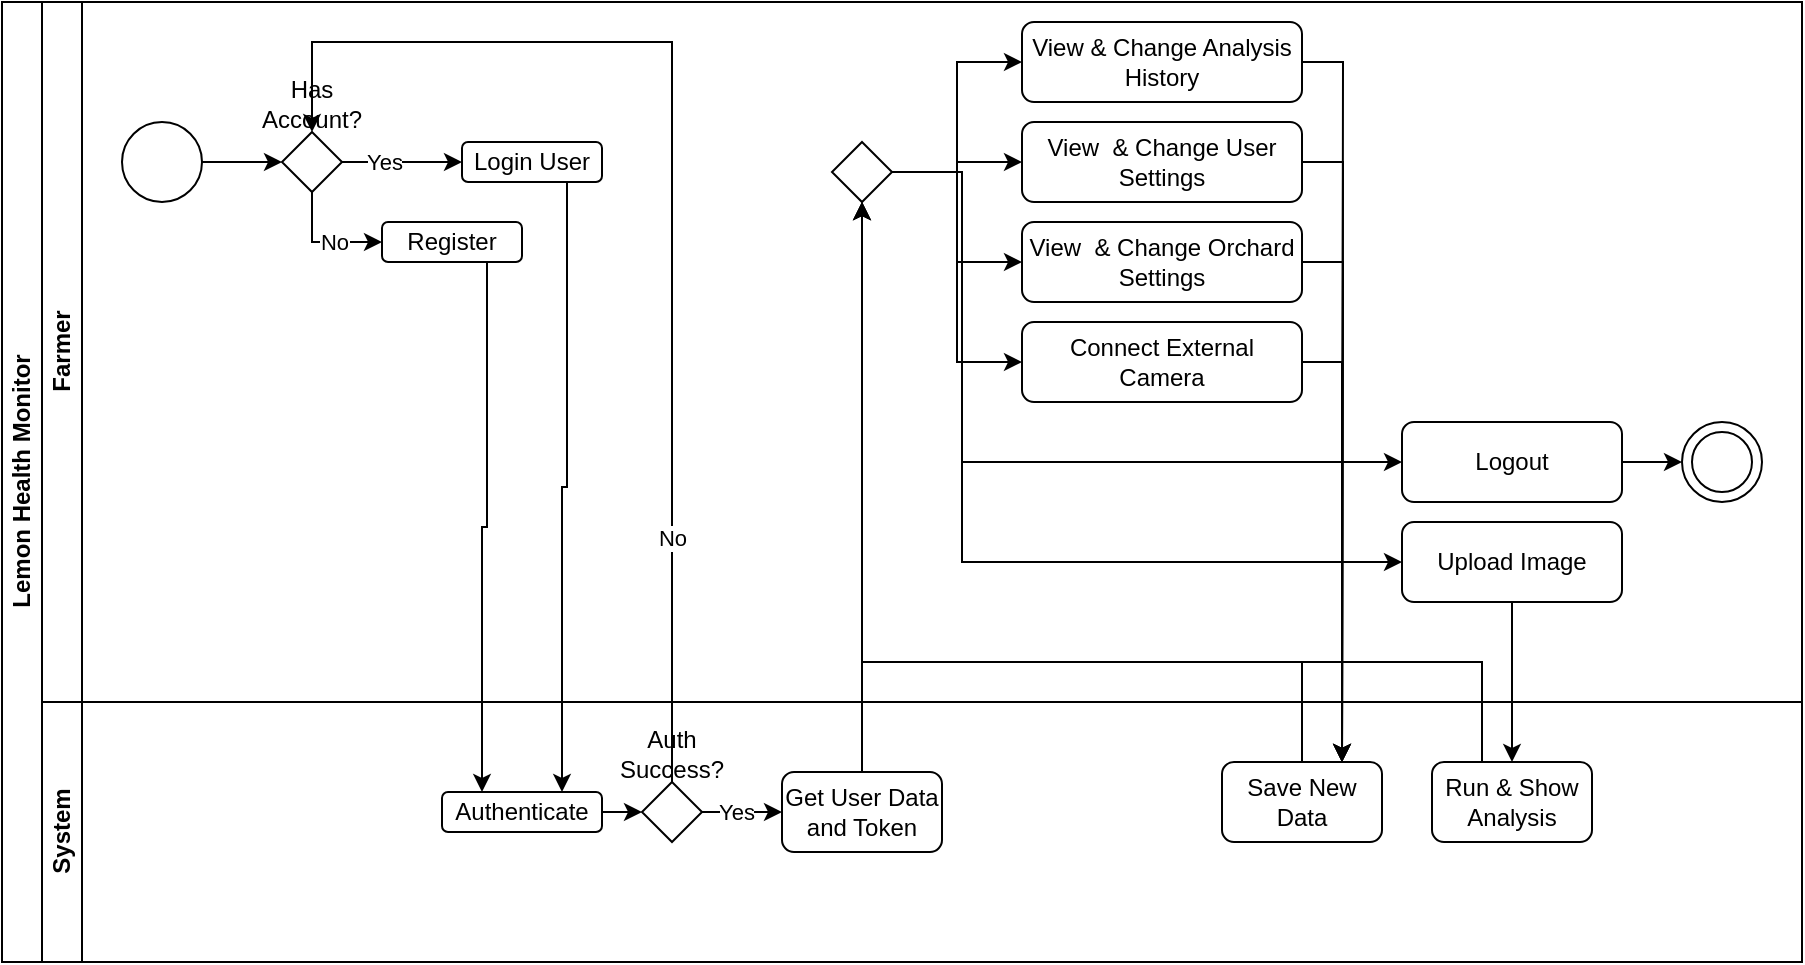 <mxfile version="28.2.7">
  <diagram id="prtHgNgQTEPvFCAcTncT" name="Page-1">
    <mxGraphModel dx="1042" dy="527" grid="1" gridSize="10" guides="1" tooltips="1" connect="1" arrows="1" fold="1" page="1" pageScale="1" pageWidth="827" pageHeight="1169" math="0" shadow="0">
      <root>
        <mxCell id="0" />
        <mxCell id="1" parent="0" />
        <mxCell id="dNxyNK7c78bLwvsdeMH5-19" value="Lemon Health Monitor" style="swimlane;html=1;childLayout=stackLayout;resizeParent=1;resizeParentMax=0;horizontal=0;startSize=20;horizontalStack=0;" parent="1" vertex="1">
          <mxGeometry x="40" y="40" width="900" height="480" as="geometry" />
        </mxCell>
        <mxCell id="dNxyNK7c78bLwvsdeMH5-20" value="Farmer" style="swimlane;html=1;startSize=20;horizontal=0;" parent="dNxyNK7c78bLwvsdeMH5-19" vertex="1">
          <mxGeometry x="20" width="880" height="350" as="geometry" />
        </mxCell>
        <mxCell id="U5Mm1svxyyShNQMjFFc--8" style="edgeStyle=orthogonalEdgeStyle;rounded=0;orthogonalLoop=1;jettySize=auto;html=1;exitX=1;exitY=0.5;exitDx=0;exitDy=0;entryX=0;entryY=0.5;entryDx=0;entryDy=0;" edge="1" parent="dNxyNK7c78bLwvsdeMH5-20" source="dNxyNK7c78bLwvsdeMH5-23" target="U5Mm1svxyyShNQMjFFc--7">
          <mxGeometry relative="1" as="geometry" />
        </mxCell>
        <mxCell id="dNxyNK7c78bLwvsdeMH5-23" value="" style="ellipse;whiteSpace=wrap;html=1;fillColor=default;" parent="dNxyNK7c78bLwvsdeMH5-20" vertex="1">
          <mxGeometry x="40" y="60" width="40" height="40" as="geometry" />
        </mxCell>
        <mxCell id="U5Mm1svxyyShNQMjFFc--5" value="Login User" style="rounded=1;whiteSpace=wrap;html=1;" vertex="1" parent="dNxyNK7c78bLwvsdeMH5-20">
          <mxGeometry x="210" y="70" width="70" height="20" as="geometry" />
        </mxCell>
        <mxCell id="U5Mm1svxyyShNQMjFFc--10" style="edgeStyle=orthogonalEdgeStyle;rounded=0;orthogonalLoop=1;jettySize=auto;html=1;exitX=1;exitY=0.5;exitDx=0;exitDy=0;entryX=0;entryY=0.5;entryDx=0;entryDy=0;" edge="1" parent="dNxyNK7c78bLwvsdeMH5-20" source="U5Mm1svxyyShNQMjFFc--7" target="U5Mm1svxyyShNQMjFFc--5">
          <mxGeometry relative="1" as="geometry" />
        </mxCell>
        <mxCell id="U5Mm1svxyyShNQMjFFc--11" value="Yes" style="edgeLabel;html=1;align=center;verticalAlign=middle;resizable=0;points=[];" vertex="1" connectable="0" parent="U5Mm1svxyyShNQMjFFc--10">
          <mxGeometry x="-0.12" y="2" relative="1" as="geometry">
            <mxPoint x="-6" y="2" as="offset" />
          </mxGeometry>
        </mxCell>
        <mxCell id="U5Mm1svxyyShNQMjFFc--12" style="edgeStyle=orthogonalEdgeStyle;rounded=0;orthogonalLoop=1;jettySize=auto;html=1;exitX=0.5;exitY=1;exitDx=0;exitDy=0;entryX=0;entryY=0.5;entryDx=0;entryDy=0;" edge="1" parent="dNxyNK7c78bLwvsdeMH5-20" source="U5Mm1svxyyShNQMjFFc--7" target="U5Mm1svxyyShNQMjFFc--9">
          <mxGeometry relative="1" as="geometry" />
        </mxCell>
        <mxCell id="U5Mm1svxyyShNQMjFFc--13" value="No" style="edgeLabel;html=1;align=center;verticalAlign=middle;resizable=0;points=[];" vertex="1" connectable="0" parent="U5Mm1svxyyShNQMjFFc--12">
          <mxGeometry x="0.589" y="1" relative="1" as="geometry">
            <mxPoint x="-12" y="1" as="offset" />
          </mxGeometry>
        </mxCell>
        <mxCell id="U5Mm1svxyyShNQMjFFc--7" value="Has Account?&lt;div&gt;&lt;/div&gt;&lt;div&gt;&lt;br&gt;&lt;/div&gt;&lt;div&gt;&lt;br&gt;&lt;/div&gt;&lt;div&gt;&lt;br&gt;&lt;/div&gt;&lt;div&gt;&lt;br&gt;&lt;/div&gt;" style="rhombus;whiteSpace=wrap;html=1;" vertex="1" parent="dNxyNK7c78bLwvsdeMH5-20">
          <mxGeometry x="120" y="65" width="30" height="30" as="geometry" />
        </mxCell>
        <mxCell id="U5Mm1svxyyShNQMjFFc--9" value="Register" style="rounded=1;whiteSpace=wrap;html=1;" vertex="1" parent="dNxyNK7c78bLwvsdeMH5-20">
          <mxGeometry x="170" y="110" width="70" height="20" as="geometry" />
        </mxCell>
        <mxCell id="U5Mm1svxyyShNQMjFFc--38" style="edgeStyle=orthogonalEdgeStyle;rounded=0;orthogonalLoop=1;jettySize=auto;html=1;exitX=1;exitY=0.5;exitDx=0;exitDy=0;entryX=0;entryY=0.5;entryDx=0;entryDy=0;" edge="1" parent="dNxyNK7c78bLwvsdeMH5-20" source="U5Mm1svxyyShNQMjFFc--30" target="U5Mm1svxyyShNQMjFFc--32">
          <mxGeometry relative="1" as="geometry" />
        </mxCell>
        <mxCell id="U5Mm1svxyyShNQMjFFc--39" style="edgeStyle=orthogonalEdgeStyle;rounded=0;orthogonalLoop=1;jettySize=auto;html=1;exitX=1;exitY=0.5;exitDx=0;exitDy=0;entryX=0;entryY=0.5;entryDx=0;entryDy=0;" edge="1" parent="dNxyNK7c78bLwvsdeMH5-20" source="U5Mm1svxyyShNQMjFFc--30" target="U5Mm1svxyyShNQMjFFc--33">
          <mxGeometry relative="1" as="geometry" />
        </mxCell>
        <mxCell id="U5Mm1svxyyShNQMjFFc--40" style="edgeStyle=orthogonalEdgeStyle;rounded=0;orthogonalLoop=1;jettySize=auto;html=1;exitX=1;exitY=0.5;exitDx=0;exitDy=0;entryX=0;entryY=0.5;entryDx=0;entryDy=0;" edge="1" parent="dNxyNK7c78bLwvsdeMH5-20" source="U5Mm1svxyyShNQMjFFc--30" target="U5Mm1svxyyShNQMjFFc--34">
          <mxGeometry relative="1" as="geometry" />
        </mxCell>
        <mxCell id="U5Mm1svxyyShNQMjFFc--41" style="edgeStyle=orthogonalEdgeStyle;rounded=0;orthogonalLoop=1;jettySize=auto;html=1;exitX=1;exitY=0.5;exitDx=0;exitDy=0;entryX=0;entryY=0.5;entryDx=0;entryDy=0;" edge="1" parent="dNxyNK7c78bLwvsdeMH5-20" source="U5Mm1svxyyShNQMjFFc--30" target="U5Mm1svxyyShNQMjFFc--35">
          <mxGeometry relative="1" as="geometry" />
        </mxCell>
        <mxCell id="U5Mm1svxyyShNQMjFFc--42" style="edgeStyle=orthogonalEdgeStyle;rounded=0;orthogonalLoop=1;jettySize=auto;html=1;exitX=1;exitY=0.5;exitDx=0;exitDy=0;entryX=0;entryY=0.5;entryDx=0;entryDy=0;" edge="1" parent="dNxyNK7c78bLwvsdeMH5-20" source="U5Mm1svxyyShNQMjFFc--30" target="U5Mm1svxyyShNQMjFFc--36">
          <mxGeometry relative="1" as="geometry">
            <Array as="points">
              <mxPoint x="460" y="85" />
              <mxPoint x="460" y="230" />
            </Array>
          </mxGeometry>
        </mxCell>
        <mxCell id="U5Mm1svxyyShNQMjFFc--43" style="edgeStyle=orthogonalEdgeStyle;rounded=0;orthogonalLoop=1;jettySize=auto;html=1;exitX=1;exitY=0.5;exitDx=0;exitDy=0;entryX=0;entryY=0.5;entryDx=0;entryDy=0;" edge="1" parent="dNxyNK7c78bLwvsdeMH5-20" source="U5Mm1svxyyShNQMjFFc--30" target="U5Mm1svxyyShNQMjFFc--37">
          <mxGeometry relative="1" as="geometry">
            <Array as="points">
              <mxPoint x="460" y="85" />
              <mxPoint x="460" y="280" />
            </Array>
          </mxGeometry>
        </mxCell>
        <mxCell id="U5Mm1svxyyShNQMjFFc--30" value="&lt;div&gt;&lt;br&gt;&lt;/div&gt;" style="rhombus;whiteSpace=wrap;html=1;" vertex="1" parent="dNxyNK7c78bLwvsdeMH5-20">
          <mxGeometry x="395" y="70" width="30" height="30" as="geometry" />
        </mxCell>
        <mxCell id="U5Mm1svxyyShNQMjFFc--77" style="edgeStyle=orthogonalEdgeStyle;rounded=0;orthogonalLoop=1;jettySize=auto;html=1;exitX=1;exitY=0.5;exitDx=0;exitDy=0;" edge="1" parent="dNxyNK7c78bLwvsdeMH5-20" source="U5Mm1svxyyShNQMjFFc--32">
          <mxGeometry relative="1" as="geometry">
            <mxPoint x="650" y="380" as="targetPoint" />
          </mxGeometry>
        </mxCell>
        <mxCell id="U5Mm1svxyyShNQMjFFc--32" value="View &amp;amp; Change Analysis History" style="rounded=1;whiteSpace=wrap;html=1;" vertex="1" parent="dNxyNK7c78bLwvsdeMH5-20">
          <mxGeometry x="490" y="10" width="140" height="40" as="geometry" />
        </mxCell>
        <mxCell id="U5Mm1svxyyShNQMjFFc--76" style="edgeStyle=orthogonalEdgeStyle;rounded=0;orthogonalLoop=1;jettySize=auto;html=1;exitX=1;exitY=0.5;exitDx=0;exitDy=0;" edge="1" parent="dNxyNK7c78bLwvsdeMH5-20" source="U5Mm1svxyyShNQMjFFc--33">
          <mxGeometry relative="1" as="geometry">
            <mxPoint x="650" y="380" as="targetPoint" />
          </mxGeometry>
        </mxCell>
        <mxCell id="U5Mm1svxyyShNQMjFFc--33" value="View&amp;nbsp;&amp;nbsp;&amp;amp; Change&amp;nbsp;User Settings" style="rounded=1;whiteSpace=wrap;html=1;" vertex="1" parent="dNxyNK7c78bLwvsdeMH5-20">
          <mxGeometry x="490" y="60" width="140" height="40" as="geometry" />
        </mxCell>
        <mxCell id="U5Mm1svxyyShNQMjFFc--75" style="edgeStyle=orthogonalEdgeStyle;rounded=0;orthogonalLoop=1;jettySize=auto;html=1;exitX=1;exitY=0.5;exitDx=0;exitDy=0;" edge="1" parent="dNxyNK7c78bLwvsdeMH5-20" source="U5Mm1svxyyShNQMjFFc--34">
          <mxGeometry relative="1" as="geometry">
            <mxPoint x="650" y="380" as="targetPoint" />
          </mxGeometry>
        </mxCell>
        <mxCell id="U5Mm1svxyyShNQMjFFc--34" value="View&amp;nbsp;&amp;nbsp;&amp;amp; Change&amp;nbsp;Orchard Settings" style="rounded=1;whiteSpace=wrap;html=1;" vertex="1" parent="dNxyNK7c78bLwvsdeMH5-20">
          <mxGeometry x="490" y="110" width="140" height="40" as="geometry" />
        </mxCell>
        <mxCell id="U5Mm1svxyyShNQMjFFc--35" value="Connect External Camera" style="rounded=1;whiteSpace=wrap;html=1;" vertex="1" parent="dNxyNK7c78bLwvsdeMH5-20">
          <mxGeometry x="490" y="160" width="140" height="40" as="geometry" />
        </mxCell>
        <mxCell id="U5Mm1svxyyShNQMjFFc--55" style="edgeStyle=orthogonalEdgeStyle;rounded=0;orthogonalLoop=1;jettySize=auto;html=1;exitX=1;exitY=0.5;exitDx=0;exitDy=0;entryX=0;entryY=0.5;entryDx=0;entryDy=0;" edge="1" parent="dNxyNK7c78bLwvsdeMH5-20" source="U5Mm1svxyyShNQMjFFc--36" target="U5Mm1svxyyShNQMjFFc--52">
          <mxGeometry relative="1" as="geometry" />
        </mxCell>
        <mxCell id="U5Mm1svxyyShNQMjFFc--36" value="Logout" style="rounded=1;whiteSpace=wrap;html=1;" vertex="1" parent="dNxyNK7c78bLwvsdeMH5-20">
          <mxGeometry x="680" y="210" width="110" height="40" as="geometry" />
        </mxCell>
        <mxCell id="U5Mm1svxyyShNQMjFFc--37" value="Upload Image" style="rounded=1;whiteSpace=wrap;html=1;" vertex="1" parent="dNxyNK7c78bLwvsdeMH5-20">
          <mxGeometry x="680" y="260" width="110" height="40" as="geometry" />
        </mxCell>
        <mxCell id="U5Mm1svxyyShNQMjFFc--54" value="" style="group" vertex="1" connectable="0" parent="dNxyNK7c78bLwvsdeMH5-20">
          <mxGeometry x="820" y="210" width="40" height="40" as="geometry" />
        </mxCell>
        <mxCell id="U5Mm1svxyyShNQMjFFc--52" value="" style="ellipse;whiteSpace=wrap;html=1;fillColor=default;" vertex="1" parent="U5Mm1svxyyShNQMjFFc--54">
          <mxGeometry width="40" height="40" as="geometry" />
        </mxCell>
        <mxCell id="U5Mm1svxyyShNQMjFFc--53" value="" style="ellipse;whiteSpace=wrap;html=1;fillColor=light-dark(#FFFFFF,#FFFFFF);" vertex="1" parent="U5Mm1svxyyShNQMjFFc--54">
          <mxGeometry x="5" y="5" width="30" height="30" as="geometry" />
        </mxCell>
        <mxCell id="U5Mm1svxyyShNQMjFFc--22" style="edgeStyle=orthogonalEdgeStyle;rounded=0;orthogonalLoop=1;jettySize=auto;html=1;exitX=0.75;exitY=1;exitDx=0;exitDy=0;entryX=0.25;entryY=0;entryDx=0;entryDy=0;" edge="1" parent="dNxyNK7c78bLwvsdeMH5-19" source="U5Mm1svxyyShNQMjFFc--9" target="U5Mm1svxyyShNQMjFFc--19">
          <mxGeometry relative="1" as="geometry" />
        </mxCell>
        <mxCell id="U5Mm1svxyyShNQMjFFc--23" style="edgeStyle=orthogonalEdgeStyle;rounded=0;orthogonalLoop=1;jettySize=auto;html=1;exitX=0.75;exitY=1;exitDx=0;exitDy=0;entryX=0.75;entryY=0;entryDx=0;entryDy=0;" edge="1" parent="dNxyNK7c78bLwvsdeMH5-19" source="U5Mm1svxyyShNQMjFFc--5" target="U5Mm1svxyyShNQMjFFc--19">
          <mxGeometry relative="1" as="geometry" />
        </mxCell>
        <mxCell id="U5Mm1svxyyShNQMjFFc--17" style="edgeStyle=orthogonalEdgeStyle;rounded=0;orthogonalLoop=1;jettySize=auto;html=1;exitX=0.5;exitY=0;exitDx=0;exitDy=0;entryX=0.5;entryY=0;entryDx=0;entryDy=0;" edge="1" parent="dNxyNK7c78bLwvsdeMH5-19" source="U5Mm1svxyyShNQMjFFc--14" target="U5Mm1svxyyShNQMjFFc--7">
          <mxGeometry relative="1" as="geometry">
            <Array as="points">
              <mxPoint x="335" y="20" />
              <mxPoint x="155" y="20" />
            </Array>
          </mxGeometry>
        </mxCell>
        <mxCell id="U5Mm1svxyyShNQMjFFc--18" value="No" style="edgeLabel;html=1;align=center;verticalAlign=middle;resizable=0;points=[];" vertex="1" connectable="0" parent="U5Mm1svxyyShNQMjFFc--17">
          <mxGeometry x="-0.095" y="1" relative="1" as="geometry">
            <mxPoint x="1" y="147" as="offset" />
          </mxGeometry>
        </mxCell>
        <mxCell id="U5Mm1svxyyShNQMjFFc--31" style="edgeStyle=orthogonalEdgeStyle;rounded=0;orthogonalLoop=1;jettySize=auto;html=1;exitX=0.5;exitY=0;exitDx=0;exitDy=0;entryX=0.5;entryY=1;entryDx=0;entryDy=0;" edge="1" parent="dNxyNK7c78bLwvsdeMH5-19" source="U5Mm1svxyyShNQMjFFc--27" target="U5Mm1svxyyShNQMjFFc--30">
          <mxGeometry relative="1" as="geometry" />
        </mxCell>
        <mxCell id="dNxyNK7c78bLwvsdeMH5-21" value="System" style="swimlane;html=1;startSize=20;horizontal=0;" parent="dNxyNK7c78bLwvsdeMH5-19" vertex="1">
          <mxGeometry x="20" y="350" width="880" height="130" as="geometry" />
        </mxCell>
        <mxCell id="U5Mm1svxyyShNQMjFFc--26" style="edgeStyle=orthogonalEdgeStyle;rounded=0;orthogonalLoop=1;jettySize=auto;html=1;exitX=1;exitY=0.5;exitDx=0;exitDy=0;entryX=0;entryY=0.5;entryDx=0;entryDy=0;" edge="1" parent="dNxyNK7c78bLwvsdeMH5-21" source="U5Mm1svxyyShNQMjFFc--19" target="U5Mm1svxyyShNQMjFFc--14">
          <mxGeometry relative="1" as="geometry" />
        </mxCell>
        <mxCell id="U5Mm1svxyyShNQMjFFc--19" value="Authenticate" style="rounded=1;whiteSpace=wrap;html=1;" vertex="1" parent="dNxyNK7c78bLwvsdeMH5-21">
          <mxGeometry x="200" y="45" width="80" height="20" as="geometry" />
        </mxCell>
        <mxCell id="U5Mm1svxyyShNQMjFFc--28" style="edgeStyle=orthogonalEdgeStyle;rounded=0;orthogonalLoop=1;jettySize=auto;html=1;exitX=1;exitY=0.5;exitDx=0;exitDy=0;entryX=0;entryY=0.5;entryDx=0;entryDy=0;" edge="1" parent="dNxyNK7c78bLwvsdeMH5-21" source="U5Mm1svxyyShNQMjFFc--14" target="U5Mm1svxyyShNQMjFFc--27">
          <mxGeometry relative="1" as="geometry" />
        </mxCell>
        <mxCell id="U5Mm1svxyyShNQMjFFc--29" value="Yes" style="edgeLabel;html=1;align=center;verticalAlign=middle;resizable=0;points=[];" vertex="1" connectable="0" parent="U5Mm1svxyyShNQMjFFc--28">
          <mxGeometry x="-0.16" relative="1" as="geometry">
            <mxPoint as="offset" />
          </mxGeometry>
        </mxCell>
        <mxCell id="U5Mm1svxyyShNQMjFFc--14" value="&lt;div&gt;Auth Success?&lt;/div&gt;&lt;div&gt;&lt;br&gt;&lt;/div&gt;&lt;div&gt;&lt;br&gt;&lt;/div&gt;&lt;div&gt;&lt;br&gt;&lt;/div&gt;&lt;div&gt;&lt;br&gt;&lt;/div&gt;" style="rhombus;whiteSpace=wrap;html=1;" vertex="1" parent="dNxyNK7c78bLwvsdeMH5-21">
          <mxGeometry x="300" y="40" width="30" height="30" as="geometry" />
        </mxCell>
        <mxCell id="U5Mm1svxyyShNQMjFFc--27" value="Get User Data and Token" style="rounded=1;whiteSpace=wrap;html=1;" vertex="1" parent="dNxyNK7c78bLwvsdeMH5-21">
          <mxGeometry x="370" y="35" width="80" height="40" as="geometry" />
        </mxCell>
        <mxCell id="U5Mm1svxyyShNQMjFFc--56" value="Save New Data" style="rounded=1;whiteSpace=wrap;html=1;" vertex="1" parent="dNxyNK7c78bLwvsdeMH5-21">
          <mxGeometry x="590" y="30" width="80" height="40" as="geometry" />
        </mxCell>
        <mxCell id="U5Mm1svxyyShNQMjFFc--70" value="Run &amp;amp; Show Analysis" style="rounded=1;whiteSpace=wrap;html=1;" vertex="1" parent="dNxyNK7c78bLwvsdeMH5-21">
          <mxGeometry x="695" y="30" width="80" height="40" as="geometry" />
        </mxCell>
        <mxCell id="U5Mm1svxyyShNQMjFFc--71" style="edgeStyle=orthogonalEdgeStyle;rounded=0;orthogonalLoop=1;jettySize=auto;html=1;exitX=0.25;exitY=0;exitDx=0;exitDy=0;entryX=0.5;entryY=1;entryDx=0;entryDy=0;" edge="1" parent="dNxyNK7c78bLwvsdeMH5-19" source="U5Mm1svxyyShNQMjFFc--56" target="U5Mm1svxyyShNQMjFFc--30">
          <mxGeometry relative="1" as="geometry">
            <Array as="points">
              <mxPoint x="650" y="330" />
              <mxPoint x="430" y="330" />
            </Array>
          </mxGeometry>
        </mxCell>
        <mxCell id="U5Mm1svxyyShNQMjFFc--72" style="edgeStyle=orthogonalEdgeStyle;rounded=0;orthogonalLoop=1;jettySize=auto;html=1;exitX=0.5;exitY=1;exitDx=0;exitDy=0;entryX=0.5;entryY=0;entryDx=0;entryDy=0;" edge="1" parent="dNxyNK7c78bLwvsdeMH5-19" source="U5Mm1svxyyShNQMjFFc--37" target="U5Mm1svxyyShNQMjFFc--70">
          <mxGeometry relative="1" as="geometry" />
        </mxCell>
        <mxCell id="U5Mm1svxyyShNQMjFFc--73" style="edgeStyle=orthogonalEdgeStyle;rounded=0;orthogonalLoop=1;jettySize=auto;html=1;exitX=0.25;exitY=0;exitDx=0;exitDy=0;entryX=0.5;entryY=1;entryDx=0;entryDy=0;" edge="1" parent="dNxyNK7c78bLwvsdeMH5-19" source="U5Mm1svxyyShNQMjFFc--70" target="U5Mm1svxyyShNQMjFFc--30">
          <mxGeometry relative="1" as="geometry">
            <Array as="points">
              <mxPoint x="740" y="330" />
              <mxPoint x="430" y="330" />
            </Array>
          </mxGeometry>
        </mxCell>
        <mxCell id="U5Mm1svxyyShNQMjFFc--74" style="edgeStyle=orthogonalEdgeStyle;rounded=0;orthogonalLoop=1;jettySize=auto;html=1;exitX=1;exitY=0.5;exitDx=0;exitDy=0;entryX=0.75;entryY=0;entryDx=0;entryDy=0;" edge="1" parent="dNxyNK7c78bLwvsdeMH5-19" source="U5Mm1svxyyShNQMjFFc--35" target="U5Mm1svxyyShNQMjFFc--56">
          <mxGeometry relative="1" as="geometry" />
        </mxCell>
      </root>
    </mxGraphModel>
  </diagram>
</mxfile>
